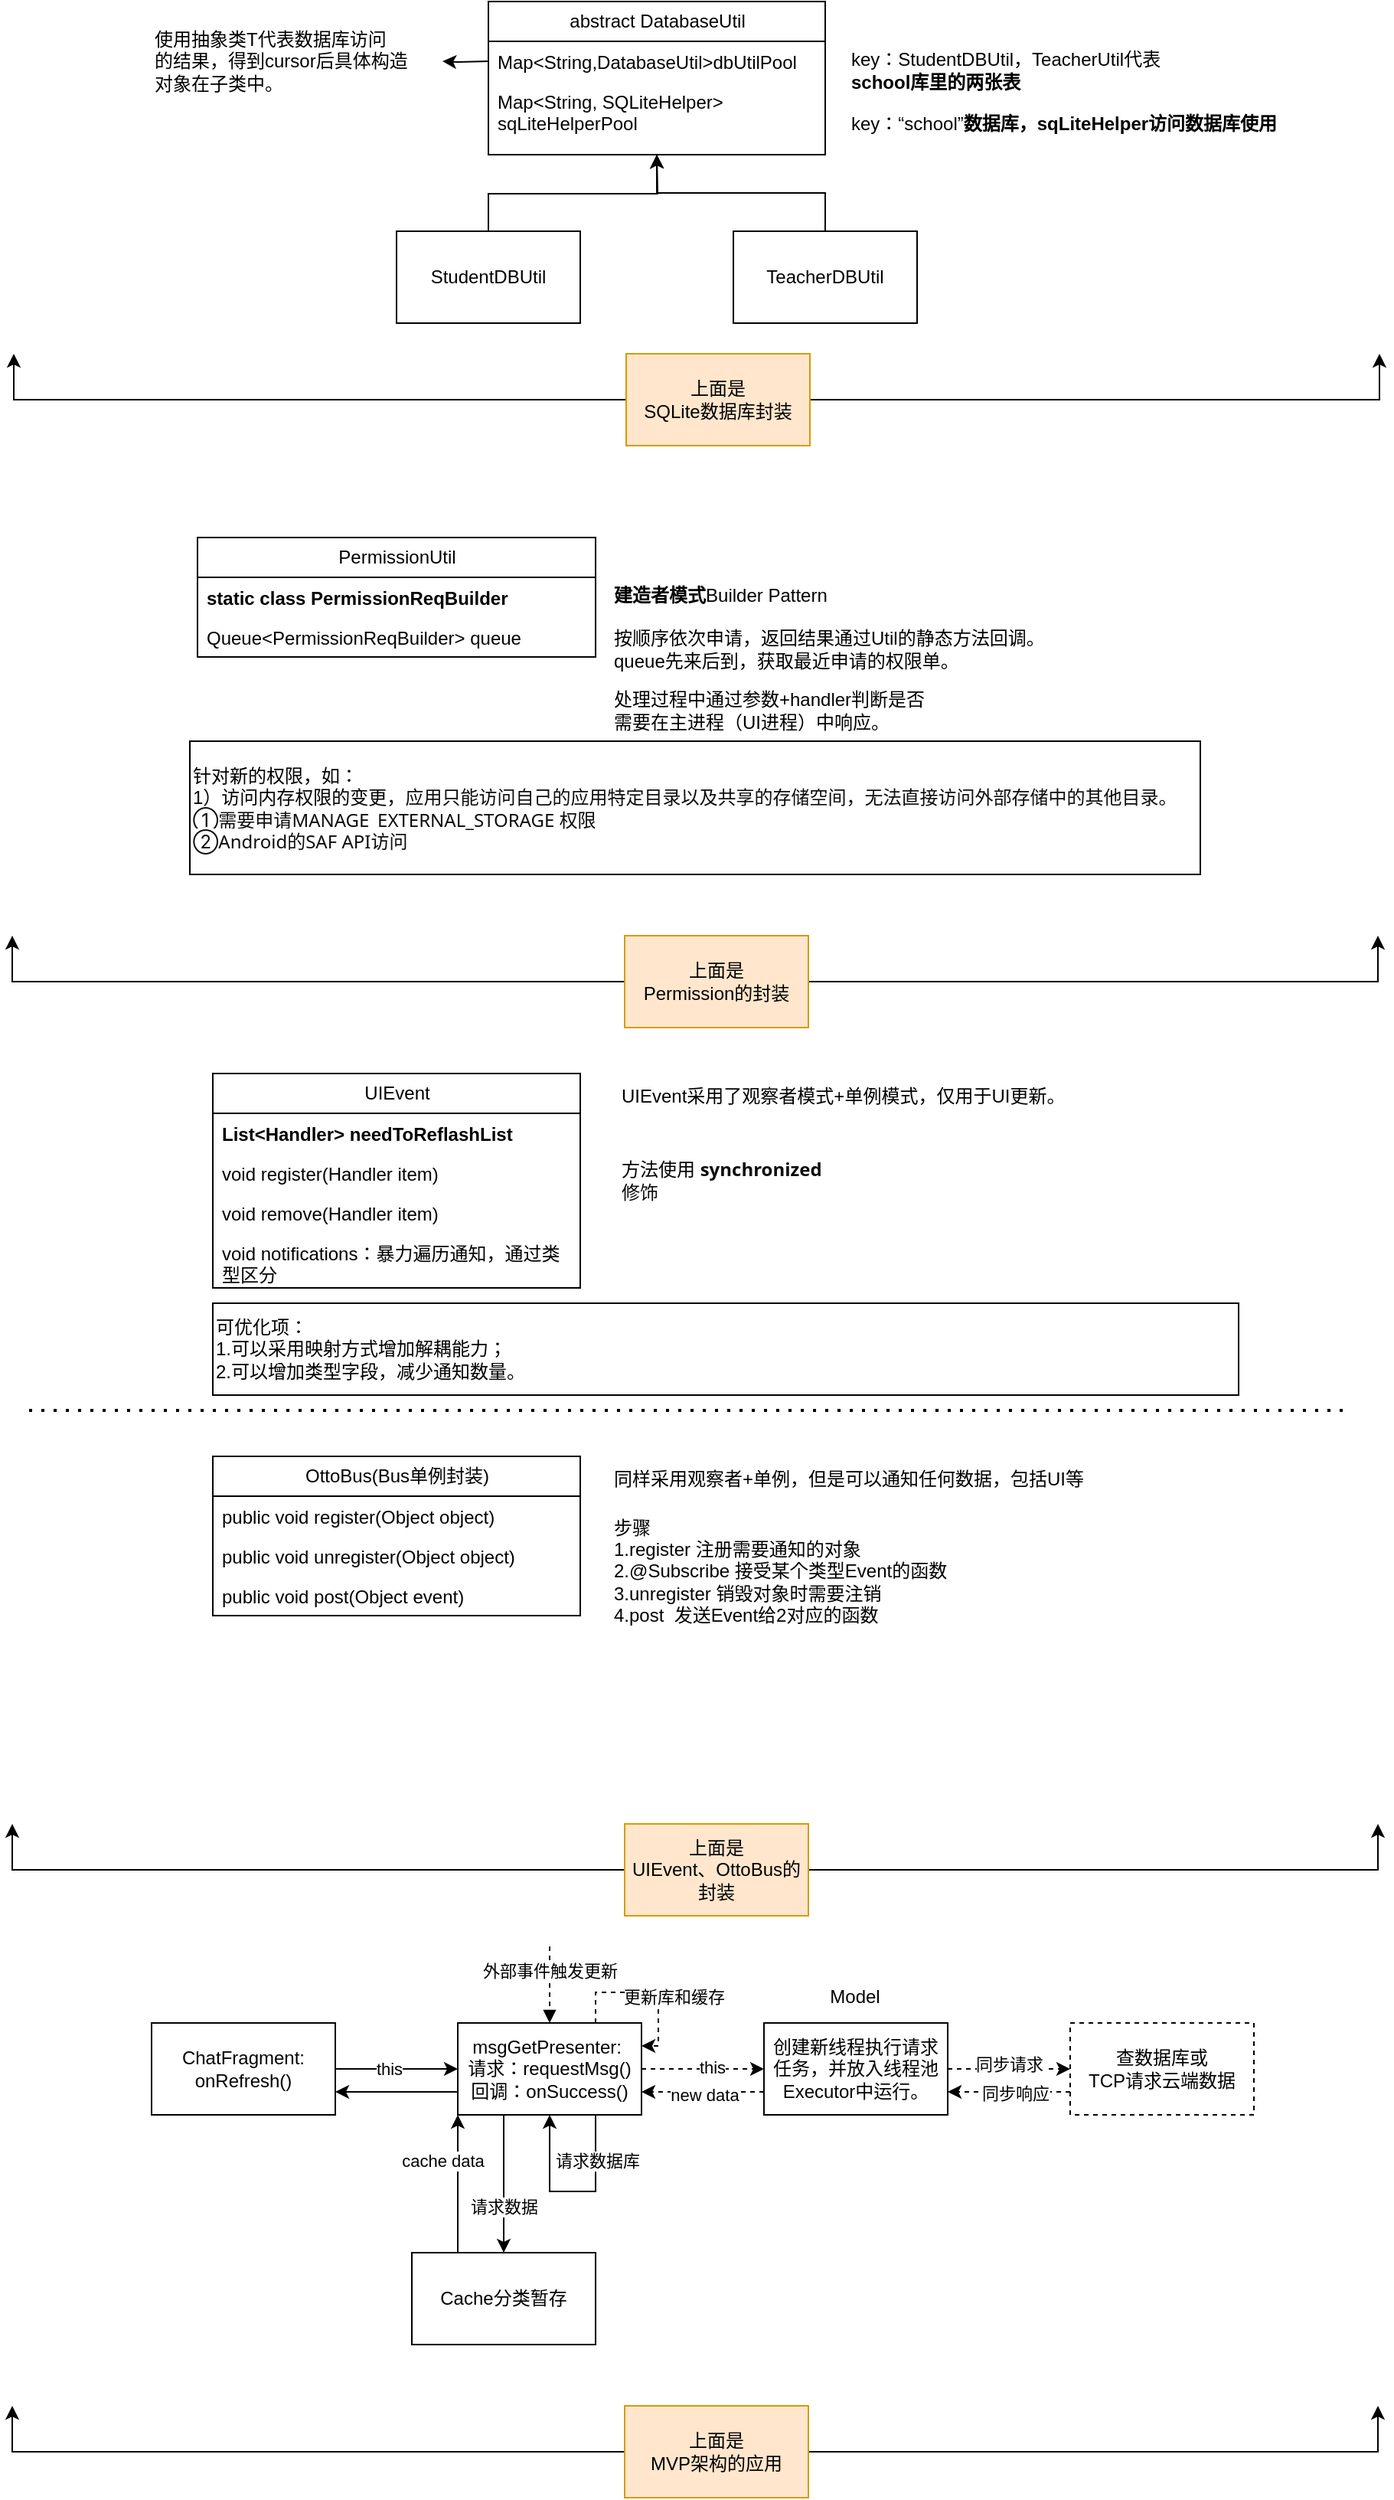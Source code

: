 <mxfile version="24.0.8" type="github">
  <diagram name="第 1 页" id="cVpbqnuZjv5tUL9fKgHS">
    <mxGraphModel dx="1050" dy="530" grid="1" gridSize="10" guides="1" tooltips="1" connect="1" arrows="1" fold="1" page="1" pageScale="1" pageWidth="1100" pageHeight="1700" math="0" shadow="0">
      <root>
        <mxCell id="0" />
        <mxCell id="1" parent="0" />
        <mxCell id="_Ly2tGGcxf1HoNy1rfg0-22" style="edgeStyle=orthogonalEdgeStyle;rounded=0;orthogonalLoop=1;jettySize=auto;html=1;exitX=0.5;exitY=0;exitDx=0;exitDy=0;" parent="1" source="_Ly2tGGcxf1HoNy1rfg0-3" edge="1">
          <mxGeometry relative="1" as="geometry">
            <mxPoint x="490" y="110" as="targetPoint" />
          </mxGeometry>
        </mxCell>
        <mxCell id="_Ly2tGGcxf1HoNy1rfg0-3" value="StudentDBUtil" style="whiteSpace=wrap;html=1;" parent="1" vertex="1">
          <mxGeometry x="320" y="160" width="120" height="60" as="geometry" />
        </mxCell>
        <mxCell id="_Ly2tGGcxf1HoNy1rfg0-4" value="TeacherDBUtil" style="whiteSpace=wrap;html=1;" parent="1" vertex="1">
          <mxGeometry x="540" y="160" width="120" height="60" as="geometry" />
        </mxCell>
        <mxCell id="_Ly2tGGcxf1HoNy1rfg0-17" value="&lt;span style=&quot;text-wrap: wrap;&quot;&gt;abstract&amp;nbsp;&lt;/span&gt;&lt;span style=&quot;text-wrap: wrap; background-color: initial;&quot;&gt;DatabaseUtil&lt;/span&gt;" style="swimlane;fontStyle=0;childLayout=stackLayout;horizontal=1;startSize=26;fillColor=none;horizontalStack=0;resizeParent=1;resizeParentMax=0;resizeLast=0;collapsible=1;marginBottom=0;html=1;" parent="1" vertex="1">
          <mxGeometry x="380" y="10" width="220" height="100" as="geometry" />
        </mxCell>
        <mxCell id="_Ly2tGGcxf1HoNy1rfg0-18" value="Map&amp;lt;String,DatabaseUtil&amp;gt;dbUtilPool" style="text;strokeColor=none;fillColor=none;align=left;verticalAlign=top;spacingLeft=4;spacingRight=4;overflow=hidden;rotatable=0;points=[[0,0.5],[1,0.5]];portConstraint=eastwest;whiteSpace=wrap;html=1;" parent="_Ly2tGGcxf1HoNy1rfg0-17" vertex="1">
          <mxGeometry y="26" width="220" height="26" as="geometry" />
        </mxCell>
        <mxCell id="_Ly2tGGcxf1HoNy1rfg0-19" value="Map&amp;lt;String, SQLiteHelper&amp;gt; sqLiteHelperPool" style="text;strokeColor=none;fillColor=none;align=left;verticalAlign=top;spacingLeft=4;spacingRight=4;overflow=hidden;rotatable=0;points=[[0,0.5],[1,0.5]];portConstraint=eastwest;whiteSpace=wrap;html=1;" parent="_Ly2tGGcxf1HoNy1rfg0-17" vertex="1">
          <mxGeometry y="52" width="220" height="48" as="geometry" />
        </mxCell>
        <mxCell id="_Ly2tGGcxf1HoNy1rfg0-21" style="edgeStyle=orthogonalEdgeStyle;rounded=0;orthogonalLoop=1;jettySize=auto;html=1;exitX=0.5;exitY=0;exitDx=0;exitDy=0;entryX=0.5;entryY=1;entryDx=0;entryDy=0;entryPerimeter=0;" parent="1" source="_Ly2tGGcxf1HoNy1rfg0-4" target="_Ly2tGGcxf1HoNy1rfg0-19" edge="1">
          <mxGeometry relative="1" as="geometry" />
        </mxCell>
        <mxCell id="_Ly2tGGcxf1HoNy1rfg0-23" value="key：StudentDBUtil，TeacherUtil代表&lt;div&gt;&lt;b&gt;school库里的两张表&lt;/b&gt;&lt;/div&gt;" style="text;html=1;align=left;verticalAlign=middle;resizable=0;points=[];autosize=1;strokeColor=none;fillColor=none;" parent="1" vertex="1">
          <mxGeometry x="615" y="35" width="230" height="40" as="geometry" />
        </mxCell>
        <mxCell id="1c0kHlhWkJaU_nETKubm-9" value="key：“school”&lt;b&gt;数据库，sqLiteHelper访问数据库使用&lt;/b&gt;" style="text;html=1;align=left;verticalAlign=middle;resizable=0;points=[];autosize=1;strokeColor=none;fillColor=none;" parent="1" vertex="1">
          <mxGeometry x="615" y="75" width="300" height="30" as="geometry" />
        </mxCell>
        <mxCell id="1c0kHlhWkJaU_nETKubm-11" value="使用抽象类T代表数据库访问&lt;div&gt;的结果，得到cursor后具体构造&lt;/div&gt;&lt;div&gt;对象在子类中。&lt;/div&gt;" style="text;html=1;align=left;verticalAlign=middle;resizable=0;points=[];autosize=1;strokeColor=none;fillColor=none;" parent="1" vertex="1">
          <mxGeometry x="160" y="19" width="190" height="60" as="geometry" />
        </mxCell>
        <mxCell id="1c0kHlhWkJaU_nETKubm-10" style="edgeStyle=orthogonalEdgeStyle;rounded=0;orthogonalLoop=1;jettySize=auto;html=1;exitX=0;exitY=0.5;exitDx=0;exitDy=0;" parent="1" target="1c0kHlhWkJaU_nETKubm-11" edge="1">
          <mxGeometry relative="1" as="geometry">
            <mxPoint x="290" y="49" as="targetPoint" />
            <mxPoint x="380" y="49" as="sourcePoint" />
          </mxGeometry>
        </mxCell>
        <mxCell id="1c0kHlhWkJaU_nETKubm-13" style="edgeStyle=orthogonalEdgeStyle;rounded=0;orthogonalLoop=1;jettySize=auto;html=1;exitX=0;exitY=0.5;exitDx=0;exitDy=0;" parent="1" source="1c0kHlhWkJaU_nETKubm-12" edge="1">
          <mxGeometry relative="1" as="geometry">
            <mxPoint x="70" y="240" as="targetPoint" />
            <Array as="points">
              <mxPoint x="70" y="270" />
            </Array>
          </mxGeometry>
        </mxCell>
        <mxCell id="1c0kHlhWkJaU_nETKubm-14" style="edgeStyle=orthogonalEdgeStyle;rounded=0;orthogonalLoop=1;jettySize=auto;html=1;exitX=1;exitY=0.5;exitDx=0;exitDy=0;" parent="1" source="1c0kHlhWkJaU_nETKubm-12" edge="1">
          <mxGeometry relative="1" as="geometry">
            <mxPoint x="962" y="240" as="targetPoint" />
            <Array as="points">
              <mxPoint x="962" y="270" />
            </Array>
          </mxGeometry>
        </mxCell>
        <mxCell id="1c0kHlhWkJaU_nETKubm-12" value="&lt;div&gt;上面是&lt;/div&gt;SQLite数据库封装" style="whiteSpace=wrap;html=1;fillColor=#ffe6cc;strokeColor=#d79b00;" parent="1" vertex="1">
          <mxGeometry x="470" y="240" width="120" height="60" as="geometry" />
        </mxCell>
        <mxCell id="1c0kHlhWkJaU_nETKubm-15" value="PermissionUtil" style="swimlane;fontStyle=0;childLayout=stackLayout;horizontal=1;startSize=26;fillColor=none;horizontalStack=0;resizeParent=1;resizeParentMax=0;resizeLast=0;collapsible=1;marginBottom=0;html=1;" parent="1" vertex="1">
          <mxGeometry x="190" y="360" width="260" height="78" as="geometry" />
        </mxCell>
        <mxCell id="1c0kHlhWkJaU_nETKubm-16" value="&lt;b&gt;static&amp;nbsp;class PermissionReqBuilder&lt;/b&gt;" style="text;strokeColor=none;fillColor=none;align=left;verticalAlign=top;spacingLeft=4;spacingRight=4;overflow=hidden;rotatable=0;points=[[0,0.5],[1,0.5]];portConstraint=eastwest;whiteSpace=wrap;html=1;" parent="1c0kHlhWkJaU_nETKubm-15" vertex="1">
          <mxGeometry y="26" width="260" height="26" as="geometry" />
        </mxCell>
        <mxCell id="1c0kHlhWkJaU_nETKubm-17" value="Queue&amp;lt;PermissionReqBuilder&amp;gt;&amp;nbsp;queue" style="text;strokeColor=none;fillColor=none;align=left;verticalAlign=top;spacingLeft=4;spacingRight=4;overflow=hidden;rotatable=0;points=[[0,0.5],[1,0.5]];portConstraint=eastwest;whiteSpace=wrap;html=1;" parent="1c0kHlhWkJaU_nETKubm-15" vertex="1">
          <mxGeometry y="52" width="260" height="26" as="geometry" />
        </mxCell>
        <mxCell id="1c0kHlhWkJaU_nETKubm-20" value="&lt;b&gt;建造者模式&lt;/b&gt;Builder&amp;nbsp;Pattern" style="text;html=1;align=left;verticalAlign=middle;resizable=0;points=[];autosize=1;strokeColor=none;fillColor=none;" parent="1" vertex="1">
          <mxGeometry x="460" y="383" width="160" height="30" as="geometry" />
        </mxCell>
        <mxCell id="1c0kHlhWkJaU_nETKubm-21" value="按顺序依次申请，返回结果通过Util的静态方法回调。&lt;div&gt;queue先来后到，获取最近申请的权限单。&lt;/div&gt;" style="text;html=1;align=left;verticalAlign=middle;resizable=0;points=[];autosize=1;strokeColor=none;fillColor=none;" parent="1" vertex="1">
          <mxGeometry x="460" y="413" width="300" height="40" as="geometry" />
        </mxCell>
        <mxCell id="1c0kHlhWkJaU_nETKubm-22" value="处理过程中通过参数+handler判断是否&lt;div&gt;需要在主进程（UI进程）中响应。&lt;/div&gt;" style="text;html=1;align=left;verticalAlign=middle;resizable=0;points=[];autosize=1;strokeColor=none;fillColor=none;" parent="1" vertex="1">
          <mxGeometry x="460" y="453" width="230" height="40" as="geometry" />
        </mxCell>
        <mxCell id="1c0kHlhWkJaU_nETKubm-23" value="针对新的权限，如：&lt;div style=&quot;font-size: 12px;&quot;&gt;1）访问内存权限的变更，&lt;span style=&quot;color: rgb(13, 13, 13); font-family: Söhne, ui-sans-serif, system-ui, -apple-system, &amp;quot;Segoe UI&amp;quot;, Roboto, Ubuntu, Cantarell, &amp;quot;Noto Sans&amp;quot;, sans-serif, &amp;quot;Helvetica Neue&amp;quot;, Arial, &amp;quot;Apple Color Emoji&amp;quot;, &amp;quot;Segoe UI Emoji&amp;quot;, &amp;quot;Segoe UI Symbol&amp;quot;, &amp;quot;Noto Color Emoji&amp;quot;; font-size: 12px; white-space-collapse: preserve; background-color: rgb(255, 255, 255);&quot;&gt;应用只能访问自己的应用特定目录以及共享的存储空间，无法直接访问外部存储中的其他目录。&lt;/span&gt;&lt;/div&gt;&lt;div style=&quot;font-size: 12px;&quot;&gt;&lt;span style=&quot;color: rgb(13, 13, 13); font-family: Söhne, ui-sans-serif, system-ui, -apple-system, &amp;quot;Segoe UI&amp;quot;, Roboto, Ubuntu, Cantarell, &amp;quot;Noto Sans&amp;quot;, sans-serif, &amp;quot;Helvetica Neue&amp;quot;, Arial, &amp;quot;Apple Color Emoji&amp;quot;, &amp;quot;Segoe UI Emoji&amp;quot;, &amp;quot;Segoe UI Symbol&amp;quot;, &amp;quot;Noto Color Emoji&amp;quot;; font-size: 12px; white-space-collapse: preserve; background-color: rgb(255, 255, 255);&quot;&gt;①需要申请&lt;/span&gt;&lt;span style=&quot;background-color: rgb(255, 255, 255); color: rgb(13, 13, 13); font-family: Söhne, ui-sans-serif, system-ui, -apple-system, &amp;quot;Segoe UI&amp;quot;, Roboto, Ubuntu, Cantarell, &amp;quot;Noto Sans&amp;quot;, sans-serif, &amp;quot;Helvetica Neue&amp;quot;, Arial, &amp;quot;Apple Color Emoji&amp;quot;, &amp;quot;Segoe UI Emoji&amp;quot;, &amp;quot;Segoe UI Symbol&amp;quot;, &amp;quot;Noto Color Emoji&amp;quot;; font-size: 12px; white-space-collapse: preserve;&quot;&gt;MANAGE_EXTERNAL_STORAGE 权限&lt;/span&gt;&lt;/div&gt;&lt;div style=&quot;font-size: 12px;&quot;&gt;&lt;span style=&quot;background-color: rgb(255, 255, 255); color: rgb(13, 13, 13); font-family: Söhne, ui-sans-serif, system-ui, -apple-system, &amp;quot;Segoe UI&amp;quot;, Roboto, Ubuntu, Cantarell, &amp;quot;Noto Sans&amp;quot;, sans-serif, &amp;quot;Helvetica Neue&amp;quot;, Arial, &amp;quot;Apple Color Emoji&amp;quot;, &amp;quot;Segoe UI Emoji&amp;quot;, &amp;quot;Segoe UI Symbol&amp;quot;, &amp;quot;Noto Color Emoji&amp;quot;; font-size: 12px; white-space-collapse: preserve;&quot;&gt;②Android的SAF API访问&lt;/span&gt;&lt;/div&gt;" style="whiteSpace=wrap;html=1;fontSize=12;align=left;" parent="1" vertex="1">
          <mxGeometry x="185" y="493" width="660" height="87" as="geometry" />
        </mxCell>
        <mxCell id="1c0kHlhWkJaU_nETKubm-24" style="edgeStyle=orthogonalEdgeStyle;rounded=0;orthogonalLoop=1;jettySize=auto;html=1;exitX=0;exitY=0.5;exitDx=0;exitDy=0;" parent="1" source="1c0kHlhWkJaU_nETKubm-26" edge="1">
          <mxGeometry relative="1" as="geometry">
            <mxPoint x="69" y="620" as="targetPoint" />
            <Array as="points">
              <mxPoint x="69" y="650" />
            </Array>
          </mxGeometry>
        </mxCell>
        <mxCell id="1c0kHlhWkJaU_nETKubm-25" style="edgeStyle=orthogonalEdgeStyle;rounded=0;orthogonalLoop=1;jettySize=auto;html=1;exitX=1;exitY=0.5;exitDx=0;exitDy=0;" parent="1" source="1c0kHlhWkJaU_nETKubm-26" edge="1">
          <mxGeometry relative="1" as="geometry">
            <mxPoint x="961" y="620" as="targetPoint" />
            <Array as="points">
              <mxPoint x="961" y="650" />
            </Array>
          </mxGeometry>
        </mxCell>
        <mxCell id="1c0kHlhWkJaU_nETKubm-26" value="&lt;div&gt;上面是&lt;/div&gt;Permission的封装" style="whiteSpace=wrap;html=1;fillColor=#ffe6cc;strokeColor=#d79b00;" parent="1" vertex="1">
          <mxGeometry x="469" y="620" width="120" height="60" as="geometry" />
        </mxCell>
        <mxCell id="asEf8vuWVPnKcKxidllt-1" value="UIEvent" style="swimlane;fontStyle=0;childLayout=stackLayout;horizontal=1;startSize=26;fillColor=none;horizontalStack=0;resizeParent=1;resizeParentMax=0;resizeLast=0;collapsible=1;marginBottom=0;html=1;" parent="1" vertex="1">
          <mxGeometry x="200" y="710" width="240" height="140" as="geometry" />
        </mxCell>
        <mxCell id="asEf8vuWVPnKcKxidllt-2" value="&lt;b&gt;List&amp;lt;Handler&amp;gt; needToReflashList&lt;/b&gt;" style="text;strokeColor=none;fillColor=none;align=left;verticalAlign=top;spacingLeft=4;spacingRight=4;overflow=hidden;rotatable=0;points=[[0,0.5],[1,0.5]];portConstraint=eastwest;whiteSpace=wrap;html=1;" parent="asEf8vuWVPnKcKxidllt-1" vertex="1">
          <mxGeometry y="26" width="240" height="26" as="geometry" />
        </mxCell>
        <mxCell id="asEf8vuWVPnKcKxidllt-3" value="void register(Handler item)" style="text;strokeColor=none;fillColor=none;align=left;verticalAlign=top;spacingLeft=4;spacingRight=4;overflow=hidden;rotatable=0;points=[[0,0.5],[1,0.5]];portConstraint=eastwest;whiteSpace=wrap;html=1;" parent="asEf8vuWVPnKcKxidllt-1" vertex="1">
          <mxGeometry y="52" width="240" height="26" as="geometry" />
        </mxCell>
        <mxCell id="asEf8vuWVPnKcKxidllt-4" value="void remove(Handler item)" style="text;strokeColor=none;fillColor=none;align=left;verticalAlign=top;spacingLeft=4;spacingRight=4;overflow=hidden;rotatable=0;points=[[0,0.5],[1,0.5]];portConstraint=eastwest;whiteSpace=wrap;html=1;" parent="asEf8vuWVPnKcKxidllt-1" vertex="1">
          <mxGeometry y="78" width="240" height="26" as="geometry" />
        </mxCell>
        <mxCell id="asEf8vuWVPnKcKxidllt-5" value="void notifications：暴力遍历通知，通过类型区分" style="text;strokeColor=none;fillColor=none;align=left;verticalAlign=top;spacingLeft=4;spacingRight=4;overflow=hidden;rotatable=0;points=[[0,0.5],[1,0.5]];portConstraint=eastwest;whiteSpace=wrap;html=1;" parent="asEf8vuWVPnKcKxidllt-1" vertex="1">
          <mxGeometry y="104" width="240" height="36" as="geometry" />
        </mxCell>
        <mxCell id="asEf8vuWVPnKcKxidllt-6" value="UIEvent采用了观察者模式+单例模式，仅用于UI更新。" style="text;html=1;align=left;verticalAlign=middle;resizable=0;points=[];autosize=1;strokeColor=none;fillColor=none;" parent="1" vertex="1">
          <mxGeometry x="465" y="710" width="310" height="30" as="geometry" />
        </mxCell>
        <mxCell id="asEf8vuWVPnKcKxidllt-7" value="方法使用&amp;nbsp;&lt;span style=&quot;border: 0px solid rgb(227, 227, 227); box-sizing: border-box; --tw-border-spacing-x: 0; --tw-border-spacing-y: 0; --tw-translate-x: 0; --tw-translate-y: 0; --tw-rotate: 0; --tw-skew-x: 0; --tw-skew-y: 0; --tw-scale-x: 1; --tw-scale-y: 1; --tw-pan-x: ; --tw-pan-y: ; --tw-pinch-zoom: ; --tw-scroll-snap-strictness: proximity; --tw-gradient-from-position: ; --tw-gradient-via-position: ; --tw-gradient-to-position: ; --tw-ordinal: ; --tw-slashed-zero: ; --tw-numeric-figure: ; --tw-numeric-spacing: ; --tw-numeric-fraction: ; --tw-ring-inset: ; --tw-ring-offset-width: 0px; --tw-ring-offset-color: #fff; --tw-ring-color: rgba(69,89,164,.5); --tw-ring-offset-shadow: 0 0 transparent; --tw-ring-shadow: 0 0 transparent; --tw-shadow: 0 0 transparent; --tw-shadow-colored: 0 0 transparent; --tw-blur: ; --tw-brightness: ; --tw-contrast: ; --tw-grayscale: ; --tw-hue-rotate: ; --tw-invert: ; --tw-saturate: ; --tw-sepia: ; --tw-drop-shadow: ; --tw-backdrop-blur: ; --tw-backdrop-brightness: ; --tw-backdrop-contrast: ; --tw-backdrop-grayscale: ; --tw-backdrop-hue-rotate: ; --tw-backdrop-invert: ; --tw-backdrop-opacity: ; --tw-backdrop-saturate: ; --tw-backdrop-sepia: ; font-weight: 600; color: rgb(13, 13, 13); font-family: Söhne, ui-sans-serif, system-ui, -apple-system, &amp;quot;Segoe UI&amp;quot;, Roboto, Ubuntu, Cantarell, &amp;quot;Noto Sans&amp;quot;, sans-serif, &amp;quot;Helvetica Neue&amp;quot;, Arial, &amp;quot;Apple Color Emoji&amp;quot;, &amp;quot;Segoe UI Emoji&amp;quot;, &amp;quot;Segoe UI Symbol&amp;quot;, &amp;quot;Noto Color Emoji&amp;quot;; font-size: 12px; white-space: pre-wrap; background-color: rgb(255, 255, 255);&quot;&gt;synchronized&lt;/span&gt;&lt;span style=&quot;border: 0px solid rgb(227, 227, 227); box-sizing: border-box; --tw-border-spacing-x: 0; --tw-border-spacing-y: 0; --tw-translate-x: 0; --tw-translate-y: 0; --tw-rotate: 0; --tw-skew-x: 0; --tw-skew-y: 0; --tw-scale-x: 1; --tw-scale-y: 1; --tw-pan-x: ; --tw-pan-y: ; --tw-pinch-zoom: ; --tw-scroll-snap-strictness: proximity; --tw-gradient-from-position: ; --tw-gradient-via-position: ; --tw-gradient-to-position: ; --tw-ordinal: ; --tw-slashed-zero: ; --tw-numeric-figure: ; --tw-numeric-spacing: ; --tw-numeric-fraction: ; --tw-ring-inset: ; --tw-ring-offset-width: 0px; --tw-ring-offset-color: #fff; --tw-ring-color: rgba(69,89,164,.5); --tw-ring-offset-shadow: 0 0 transparent; --tw-ring-shadow: 0 0 transparent; --tw-shadow: 0 0 transparent; --tw-shadow-colored: 0 0 transparent; --tw-blur: ; --tw-brightness: ; --tw-contrast: ; --tw-grayscale: ; --tw-hue-rotate: ; --tw-invert: ; --tw-saturate: ; --tw-sepia: ; --tw-drop-shadow: ; --tw-backdrop-blur: ; --tw-backdrop-brightness: ; --tw-backdrop-contrast: ; --tw-backdrop-grayscale: ; --tw-backdrop-hue-rotate: ; --tw-backdrop-invert: ; --tw-backdrop-opacity: ; --tw-backdrop-saturate: ; --tw-backdrop-sepia: ; color: rgb(13, 13, 13); font-family: Söhne, ui-sans-serif, system-ui, -apple-system, &amp;quot;Segoe UI&amp;quot;, Roboto, Ubuntu, Cantarell, &amp;quot;Noto Sans&amp;quot;, sans-serif, &amp;quot;Helvetica Neue&amp;quot;, Arial, &amp;quot;Apple Color Emoji&amp;quot;, &amp;quot;Segoe UI Emoji&amp;quot;, &amp;quot;Segoe UI Symbol&amp;quot;, &amp;quot;Noto Color Emoji&amp;quot;; font-size: 12px; white-space: pre-wrap; background-color: rgb(255, 255, 255);&quot;&gt;修饰&lt;/span&gt;" style="text;html=1;align=left;verticalAlign=middle;resizable=0;points=[];autosize=1;strokeColor=none;fillColor=none;fontSize=12;" parent="1" vertex="1">
          <mxGeometry x="465" y="765" width="180" height="30" as="geometry" />
        </mxCell>
        <mxCell id="asEf8vuWVPnKcKxidllt-8" style="edgeStyle=orthogonalEdgeStyle;rounded=0;orthogonalLoop=1;jettySize=auto;html=1;exitX=0;exitY=0.5;exitDx=0;exitDy=0;" parent="1" source="asEf8vuWVPnKcKxidllt-10" edge="1">
          <mxGeometry relative="1" as="geometry">
            <mxPoint x="69" y="1200" as="targetPoint" />
            <Array as="points">
              <mxPoint x="69" y="1230" />
            </Array>
          </mxGeometry>
        </mxCell>
        <mxCell id="asEf8vuWVPnKcKxidllt-9" style="edgeStyle=orthogonalEdgeStyle;rounded=0;orthogonalLoop=1;jettySize=auto;html=1;exitX=1;exitY=0.5;exitDx=0;exitDy=0;" parent="1" source="asEf8vuWVPnKcKxidllt-10" edge="1">
          <mxGeometry relative="1" as="geometry">
            <mxPoint x="961" y="1200" as="targetPoint" />
            <Array as="points">
              <mxPoint x="961" y="1230" />
            </Array>
          </mxGeometry>
        </mxCell>
        <mxCell id="asEf8vuWVPnKcKxidllt-10" value="&lt;div&gt;上面是&lt;/div&gt;UIEvent、OttoBus的封装" style="whiteSpace=wrap;html=1;fillColor=#ffe6cc;strokeColor=#d79b00;" parent="1" vertex="1">
          <mxGeometry x="469" y="1200" width="120" height="60" as="geometry" />
        </mxCell>
        <mxCell id="asEf8vuWVPnKcKxidllt-11" value="可优化项：&lt;br&gt;1.可以采用映射方式增加解耦能力；&lt;br&gt;2.可以增加类型字段，减少通知数量。" style="whiteSpace=wrap;html=1;align=left;" parent="1" vertex="1">
          <mxGeometry x="200" y="860" width="670" height="60" as="geometry" />
        </mxCell>
        <mxCell id="asEf8vuWVPnKcKxidllt-12" value="" style="endArrow=none;dashed=1;html=1;dashPattern=1 3;strokeWidth=2;rounded=0;" parent="1" edge="1">
          <mxGeometry width="50" height="50" relative="1" as="geometry">
            <mxPoint x="80" y="930" as="sourcePoint" />
            <mxPoint x="940" y="930" as="targetPoint" />
          </mxGeometry>
        </mxCell>
        <mxCell id="asEf8vuWVPnKcKxidllt-14" value="OttoBus(Bus单例封装)" style="swimlane;fontStyle=0;childLayout=stackLayout;horizontal=1;startSize=26;fillColor=none;horizontalStack=0;resizeParent=1;resizeParentMax=0;resizeLast=0;collapsible=1;marginBottom=0;html=1;" parent="1" vertex="1">
          <mxGeometry x="200" y="960" width="240" height="104" as="geometry" />
        </mxCell>
        <mxCell id="asEf8vuWVPnKcKxidllt-16" value="public void register(Object object)" style="text;strokeColor=none;fillColor=none;align=left;verticalAlign=top;spacingLeft=4;spacingRight=4;overflow=hidden;rotatable=0;points=[[0,0.5],[1,0.5]];portConstraint=eastwest;whiteSpace=wrap;html=1;" parent="asEf8vuWVPnKcKxidllt-14" vertex="1">
          <mxGeometry y="26" width="240" height="26" as="geometry" />
        </mxCell>
        <mxCell id="asEf8vuWVPnKcKxidllt-17" value="public void unregister(Object object)" style="text;strokeColor=none;fillColor=none;align=left;verticalAlign=top;spacingLeft=4;spacingRight=4;overflow=hidden;rotatable=0;points=[[0,0.5],[1,0.5]];portConstraint=eastwest;whiteSpace=wrap;html=1;" parent="asEf8vuWVPnKcKxidllt-14" vertex="1">
          <mxGeometry y="52" width="240" height="26" as="geometry" />
        </mxCell>
        <mxCell id="asEf8vuWVPnKcKxidllt-18" value="public void post(Object event)" style="text;strokeColor=none;fillColor=none;align=left;verticalAlign=top;spacingLeft=4;spacingRight=4;overflow=hidden;rotatable=0;points=[[0,0.5],[1,0.5]];portConstraint=eastwest;whiteSpace=wrap;html=1;" parent="asEf8vuWVPnKcKxidllt-14" vertex="1">
          <mxGeometry y="78" width="240" height="26" as="geometry" />
        </mxCell>
        <mxCell id="asEf8vuWVPnKcKxidllt-19" value="同样采用观察者+单例，但是可以通知任何数据，包括UI等" style="text;html=1;align=left;verticalAlign=middle;resizable=0;points=[];autosize=1;strokeColor=none;fillColor=none;" parent="1" vertex="1">
          <mxGeometry x="460" y="960" width="330" height="30" as="geometry" />
        </mxCell>
        <mxCell id="asEf8vuWVPnKcKxidllt-20" value="步骤&lt;br&gt;1.register&amp;nbsp;注册需要通知的对象&lt;br&gt;2.@Subscribe&amp;nbsp;接受某个类型Event的函数&lt;br&gt;3.unregister&amp;nbsp;销毁对象时需要注销&lt;br&gt;4.post&amp;nbsp; 发送Event给2对应的函数" style="text;html=1;align=left;verticalAlign=middle;resizable=0;points=[];autosize=1;strokeColor=none;fillColor=none;" parent="1" vertex="1">
          <mxGeometry x="460" y="990" width="240" height="90" as="geometry" />
        </mxCell>
        <mxCell id="h0kVrXH8mdN-Yqmg9hfA-3" value="" style="edgeStyle=orthogonalEdgeStyle;rounded=0;orthogonalLoop=1;jettySize=auto;html=1;" parent="1" source="h0kVrXH8mdN-Yqmg9hfA-1" target="h0kVrXH8mdN-Yqmg9hfA-2" edge="1">
          <mxGeometry relative="1" as="geometry" />
        </mxCell>
        <mxCell id="h0kVrXH8mdN-Yqmg9hfA-20" value="this" style="edgeLabel;html=1;align=center;verticalAlign=middle;resizable=0;points=[];" parent="h0kVrXH8mdN-Yqmg9hfA-3" vertex="1" connectable="0">
          <mxGeometry x="-0.13" relative="1" as="geometry">
            <mxPoint as="offset" />
          </mxGeometry>
        </mxCell>
        <mxCell id="h0kVrXH8mdN-Yqmg9hfA-1" value="ChatFragment: onRefresh()" style="whiteSpace=wrap;html=1;" parent="1" vertex="1">
          <mxGeometry x="160" y="1330" width="120" height="60" as="geometry" />
        </mxCell>
        <mxCell id="h0kVrXH8mdN-Yqmg9hfA-5" value="" style="edgeStyle=orthogonalEdgeStyle;rounded=0;orthogonalLoop=1;jettySize=auto;html=1;dashed=1;" parent="1" source="h0kVrXH8mdN-Yqmg9hfA-2" target="h0kVrXH8mdN-Yqmg9hfA-4" edge="1">
          <mxGeometry relative="1" as="geometry" />
        </mxCell>
        <mxCell id="h0kVrXH8mdN-Yqmg9hfA-16" value="this" style="edgeLabel;html=1;align=center;verticalAlign=middle;resizable=0;points=[];" parent="h0kVrXH8mdN-Yqmg9hfA-5" vertex="1" connectable="0">
          <mxGeometry x="0.145" y="1" relative="1" as="geometry">
            <mxPoint as="offset" />
          </mxGeometry>
        </mxCell>
        <mxCell id="bsE3t61aE2k9-UZKiv82-1" style="edgeStyle=orthogonalEdgeStyle;rounded=0;orthogonalLoop=1;jettySize=auto;html=1;exitX=0.25;exitY=1;exitDx=0;exitDy=0;entryX=0.5;entryY=0;entryDx=0;entryDy=0;" edge="1" parent="1" source="h0kVrXH8mdN-Yqmg9hfA-2" target="h0kVrXH8mdN-Yqmg9hfA-29">
          <mxGeometry relative="1" as="geometry" />
        </mxCell>
        <mxCell id="bsE3t61aE2k9-UZKiv82-5" value="请求数据" style="edgeLabel;html=1;align=center;verticalAlign=middle;resizable=0;points=[];" vertex="1" connectable="0" parent="bsE3t61aE2k9-UZKiv82-1">
          <mxGeometry x="0.259" relative="1" as="geometry">
            <mxPoint y="3" as="offset" />
          </mxGeometry>
        </mxCell>
        <mxCell id="bsE3t61aE2k9-UZKiv82-3" style="edgeStyle=orthogonalEdgeStyle;rounded=0;orthogonalLoop=1;jettySize=auto;html=1;exitX=0;exitY=0.75;exitDx=0;exitDy=0;entryX=1;entryY=0.75;entryDx=0;entryDy=0;" edge="1" parent="1" source="h0kVrXH8mdN-Yqmg9hfA-2" target="h0kVrXH8mdN-Yqmg9hfA-1">
          <mxGeometry relative="1" as="geometry" />
        </mxCell>
        <mxCell id="bsE3t61aE2k9-UZKiv82-10" style="edgeStyle=orthogonalEdgeStyle;rounded=0;orthogonalLoop=1;jettySize=auto;html=1;exitX=0.75;exitY=1;exitDx=0;exitDy=0;entryX=0.5;entryY=1;entryDx=0;entryDy=0;" edge="1" parent="1" source="h0kVrXH8mdN-Yqmg9hfA-2" target="h0kVrXH8mdN-Yqmg9hfA-2">
          <mxGeometry relative="1" as="geometry">
            <mxPoint x="420" y="1440" as="targetPoint" />
            <Array as="points">
              <mxPoint x="450" y="1440" />
              <mxPoint x="420" y="1440" />
            </Array>
          </mxGeometry>
        </mxCell>
        <mxCell id="bsE3t61aE2k9-UZKiv82-11" value="请求数据库" style="edgeLabel;html=1;align=center;verticalAlign=middle;resizable=0;points=[];" vertex="1" connectable="0" parent="bsE3t61aE2k9-UZKiv82-10">
          <mxGeometry x="-0.069" relative="1" as="geometry">
            <mxPoint x="11" y="-20" as="offset" />
          </mxGeometry>
        </mxCell>
        <mxCell id="bsE3t61aE2k9-UZKiv82-18" style="edgeStyle=orthogonalEdgeStyle;rounded=0;orthogonalLoop=1;jettySize=auto;html=1;exitX=0.75;exitY=0;exitDx=0;exitDy=0;entryX=1;entryY=0.25;entryDx=0;entryDy=0;dashed=1;" edge="1" parent="1" source="h0kVrXH8mdN-Yqmg9hfA-2" target="h0kVrXH8mdN-Yqmg9hfA-2">
          <mxGeometry relative="1" as="geometry">
            <mxPoint x="490" y="1320" as="targetPoint" />
            <Array as="points">
              <mxPoint x="450" y="1310" />
              <mxPoint x="491" y="1310" />
              <mxPoint x="491" y="1345" />
            </Array>
          </mxGeometry>
        </mxCell>
        <mxCell id="bsE3t61aE2k9-UZKiv82-19" value="更新库和缓存" style="edgeLabel;html=1;align=center;verticalAlign=middle;resizable=0;points=[];" vertex="1" connectable="0" parent="bsE3t61aE2k9-UZKiv82-18">
          <mxGeometry x="0.054" y="-3" relative="1" as="geometry">
            <mxPoint x="14" as="offset" />
          </mxGeometry>
        </mxCell>
        <mxCell id="h0kVrXH8mdN-Yqmg9hfA-2" value="msgGetPresenter:&amp;nbsp;&lt;div&gt;请求：requestMsg()&lt;div&gt;回调：onSuccess()&lt;/div&gt;&lt;/div&gt;" style="whiteSpace=wrap;html=1;" parent="1" vertex="1">
          <mxGeometry x="360" y="1330" width="120" height="60" as="geometry" />
        </mxCell>
        <mxCell id="h0kVrXH8mdN-Yqmg9hfA-11" value="" style="edgeStyle=orthogonalEdgeStyle;rounded=0;orthogonalLoop=1;jettySize=auto;html=1;dashed=1;" parent="1" source="h0kVrXH8mdN-Yqmg9hfA-4" target="h0kVrXH8mdN-Yqmg9hfA-10" edge="1">
          <mxGeometry relative="1" as="geometry" />
        </mxCell>
        <mxCell id="h0kVrXH8mdN-Yqmg9hfA-13" value="同步请求" style="edgeLabel;html=1;align=center;verticalAlign=middle;resizable=0;points=[];" parent="h0kVrXH8mdN-Yqmg9hfA-11" vertex="1" connectable="0">
          <mxGeometry x="-0.005" y="3" relative="1" as="geometry">
            <mxPoint as="offset" />
          </mxGeometry>
        </mxCell>
        <mxCell id="bsE3t61aE2k9-UZKiv82-8" style="edgeStyle=orthogonalEdgeStyle;rounded=0;orthogonalLoop=1;jettySize=auto;html=1;exitX=0;exitY=0.75;exitDx=0;exitDy=0;entryX=1;entryY=0.75;entryDx=0;entryDy=0;dashed=1;" edge="1" parent="1" source="h0kVrXH8mdN-Yqmg9hfA-4" target="h0kVrXH8mdN-Yqmg9hfA-2">
          <mxGeometry relative="1" as="geometry" />
        </mxCell>
        <mxCell id="bsE3t61aE2k9-UZKiv82-9" value="new data" style="edgeLabel;html=1;align=center;verticalAlign=middle;resizable=0;points=[];" vertex="1" connectable="0" parent="bsE3t61aE2k9-UZKiv82-8">
          <mxGeometry x="-0.258" y="2" relative="1" as="geometry">
            <mxPoint x="-10" as="offset" />
          </mxGeometry>
        </mxCell>
        <mxCell id="h0kVrXH8mdN-Yqmg9hfA-4" value="创建新线程执行请求任务，并放入线程池Executor中运行。" style="whiteSpace=wrap;html=1;" parent="1" vertex="1">
          <mxGeometry x="560" y="1330" width="120" height="60" as="geometry" />
        </mxCell>
        <mxCell id="h0kVrXH8mdN-Yqmg9hfA-12" style="edgeStyle=orthogonalEdgeStyle;rounded=0;orthogonalLoop=1;jettySize=auto;html=1;exitX=0;exitY=0.75;exitDx=0;exitDy=0;entryX=1;entryY=0.75;entryDx=0;entryDy=0;dashed=1;" parent="1" source="h0kVrXH8mdN-Yqmg9hfA-10" target="h0kVrXH8mdN-Yqmg9hfA-4" edge="1">
          <mxGeometry relative="1" as="geometry" />
        </mxCell>
        <mxCell id="h0kVrXH8mdN-Yqmg9hfA-14" value="同步响应" style="edgeLabel;html=1;align=center;verticalAlign=middle;resizable=0;points=[];" parent="h0kVrXH8mdN-Yqmg9hfA-12" vertex="1" connectable="0">
          <mxGeometry x="-0.095" y="1" relative="1" as="geometry">
            <mxPoint as="offset" />
          </mxGeometry>
        </mxCell>
        <mxCell id="h0kVrXH8mdN-Yqmg9hfA-10" value="查数据库或&lt;div&gt;TCP请求云端数据&lt;/div&gt;" style="whiteSpace=wrap;html=1;dashed=1;" parent="1" vertex="1">
          <mxGeometry x="760" y="1330" width="120" height="60" as="geometry" />
        </mxCell>
        <mxCell id="h0kVrXH8mdN-Yqmg9hfA-26" style="edgeStyle=orthogonalEdgeStyle;rounded=0;orthogonalLoop=1;jettySize=auto;html=1;exitX=0;exitY=0.5;exitDx=0;exitDy=0;" parent="1" source="h0kVrXH8mdN-Yqmg9hfA-28" edge="1">
          <mxGeometry relative="1" as="geometry">
            <mxPoint x="69" y="1580" as="targetPoint" />
            <Array as="points">
              <mxPoint x="69" y="1610" />
            </Array>
          </mxGeometry>
        </mxCell>
        <mxCell id="h0kVrXH8mdN-Yqmg9hfA-27" style="edgeStyle=orthogonalEdgeStyle;rounded=0;orthogonalLoop=1;jettySize=auto;html=1;exitX=1;exitY=0.5;exitDx=0;exitDy=0;" parent="1" source="h0kVrXH8mdN-Yqmg9hfA-28" edge="1">
          <mxGeometry relative="1" as="geometry">
            <mxPoint x="961" y="1580" as="targetPoint" />
            <Array as="points">
              <mxPoint x="961" y="1610" />
            </Array>
          </mxGeometry>
        </mxCell>
        <mxCell id="h0kVrXH8mdN-Yqmg9hfA-28" value="&lt;div&gt;上面是&lt;/div&gt;MVP架构的应用" style="whiteSpace=wrap;html=1;fillColor=#ffe6cc;strokeColor=#d79b00;" parent="1" vertex="1">
          <mxGeometry x="469" y="1580" width="120" height="60" as="geometry" />
        </mxCell>
        <mxCell id="bsE3t61aE2k9-UZKiv82-2" style="edgeStyle=orthogonalEdgeStyle;rounded=0;orthogonalLoop=1;jettySize=auto;html=1;exitX=0.25;exitY=0;exitDx=0;exitDy=0;entryX=0;entryY=1;entryDx=0;entryDy=0;" edge="1" parent="1" source="h0kVrXH8mdN-Yqmg9hfA-29" target="h0kVrXH8mdN-Yqmg9hfA-2">
          <mxGeometry relative="1" as="geometry" />
        </mxCell>
        <mxCell id="bsE3t61aE2k9-UZKiv82-4" value="cache data" style="edgeLabel;html=1;align=center;verticalAlign=middle;resizable=0;points=[];" vertex="1" connectable="0" parent="bsE3t61aE2k9-UZKiv82-2">
          <mxGeometry x="-0.222" y="-1" relative="1" as="geometry">
            <mxPoint x="-11" y="-25" as="offset" />
          </mxGeometry>
        </mxCell>
        <mxCell id="h0kVrXH8mdN-Yqmg9hfA-29" value="Cache分类暂存" style="whiteSpace=wrap;html=1;" parent="1" vertex="1">
          <mxGeometry x="330" y="1480" width="120" height="60" as="geometry" />
        </mxCell>
        <mxCell id="bsE3t61aE2k9-UZKiv82-7" value="Model" style="text;html=1;align=center;verticalAlign=middle;resizable=0;points=[];autosize=1;strokeColor=none;fillColor=none;" vertex="1" parent="1">
          <mxGeometry x="589" y="1298" width="60" height="30" as="geometry" />
        </mxCell>
        <mxCell id="bsE3t61aE2k9-UZKiv82-15" value="外部事件触发更新" style="html=1;verticalAlign=bottom;endArrow=block;curved=0;rounded=0;entryX=0.5;entryY=0;entryDx=0;entryDy=0;dashed=1;" edge="1" parent="1" target="h0kVrXH8mdN-Yqmg9hfA-2">
          <mxGeometry width="80" relative="1" as="geometry">
            <mxPoint x="420" y="1280" as="sourcePoint" />
            <mxPoint x="610" y="1460" as="targetPoint" />
          </mxGeometry>
        </mxCell>
      </root>
    </mxGraphModel>
  </diagram>
</mxfile>
